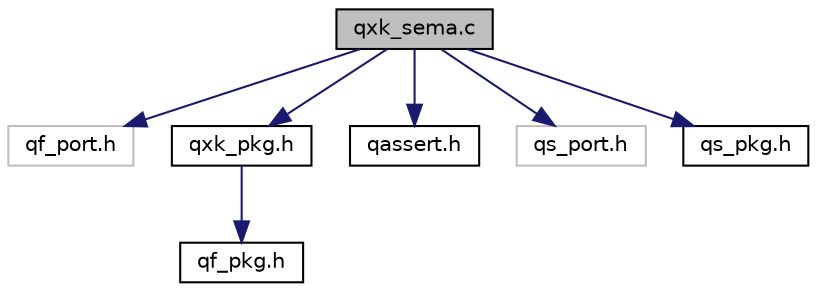 digraph "qxk_sema.c"
{
 // LATEX_PDF_SIZE
  edge [fontname="Helvetica",fontsize="10",labelfontname="Helvetica",labelfontsize="10"];
  node [fontname="Helvetica",fontsize="10",shape=record];
  Node1 [label="qxk_sema.c",height=0.2,width=0.4,color="black", fillcolor="grey75", style="filled", fontcolor="black",tooltip="QXK preemptive kernel semaphore functions."];
  Node1 -> Node2 [color="midnightblue",fontsize="10",style="solid",fontname="Helvetica"];
  Node2 [label="qf_port.h",height=0.2,width=0.4,color="grey75", fillcolor="white", style="filled",tooltip=" "];
  Node1 -> Node3 [color="midnightblue",fontsize="10",style="solid",fontname="Helvetica"];
  Node3 [label="qxk_pkg.h",height=0.2,width=0.4,color="black", fillcolor="white", style="filled",URL="$qxk__pkg_8h.html",tooltip="Internal (package scope) QXK/C interface."];
  Node3 -> Node4 [color="midnightblue",fontsize="10",style="solid",fontname="Helvetica"];
  Node4 [label="qf_pkg.h",height=0.2,width=0.4,color="black", fillcolor="white", style="filled",URL="$qf__pkg_8h.html",tooltip="Internal (package scope) QF/C interface."];
  Node1 -> Node5 [color="midnightblue",fontsize="10",style="solid",fontname="Helvetica"];
  Node5 [label="qassert.h",height=0.2,width=0.4,color="black", fillcolor="white", style="filled",URL="$qassert_8h.html",tooltip="Customizable and memory-efficient assertions for embedded systems."];
  Node1 -> Node6 [color="midnightblue",fontsize="10",style="solid",fontname="Helvetica"];
  Node6 [label="qs_port.h",height=0.2,width=0.4,color="grey75", fillcolor="white", style="filled",tooltip=" "];
  Node1 -> Node7 [color="midnightblue",fontsize="10",style="solid",fontname="Helvetica"];
  Node7 [label="qs_pkg.h",height=0.2,width=0.4,color="black", fillcolor="white", style="filled",URL="$qs__pkg_8h.html",tooltip="Internal (package scope) QS/C interface."];
}
